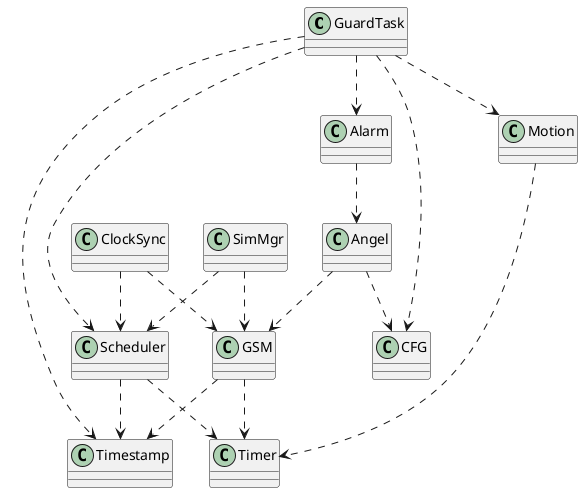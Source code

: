 @startuml

GuardTask ..> Scheduler
ClockSync ..> Scheduler
GSM ..> Timer
GSM ..> Timestamp
Scheduler ..> Timer
Motion ..> Timer
GuardTask ..> Alarm
GuardTask ..> Motion
ClockSync ..> GSM

Alarm ..> Angel
Angel ..> GSM

Scheduler ..> Timestamp
GuardTask ..> Timestamp
SimMgr ..> Scheduler
SimMgr ..> GSM

Angel ..> CFG
GuardTask ..> CFG

@enduml